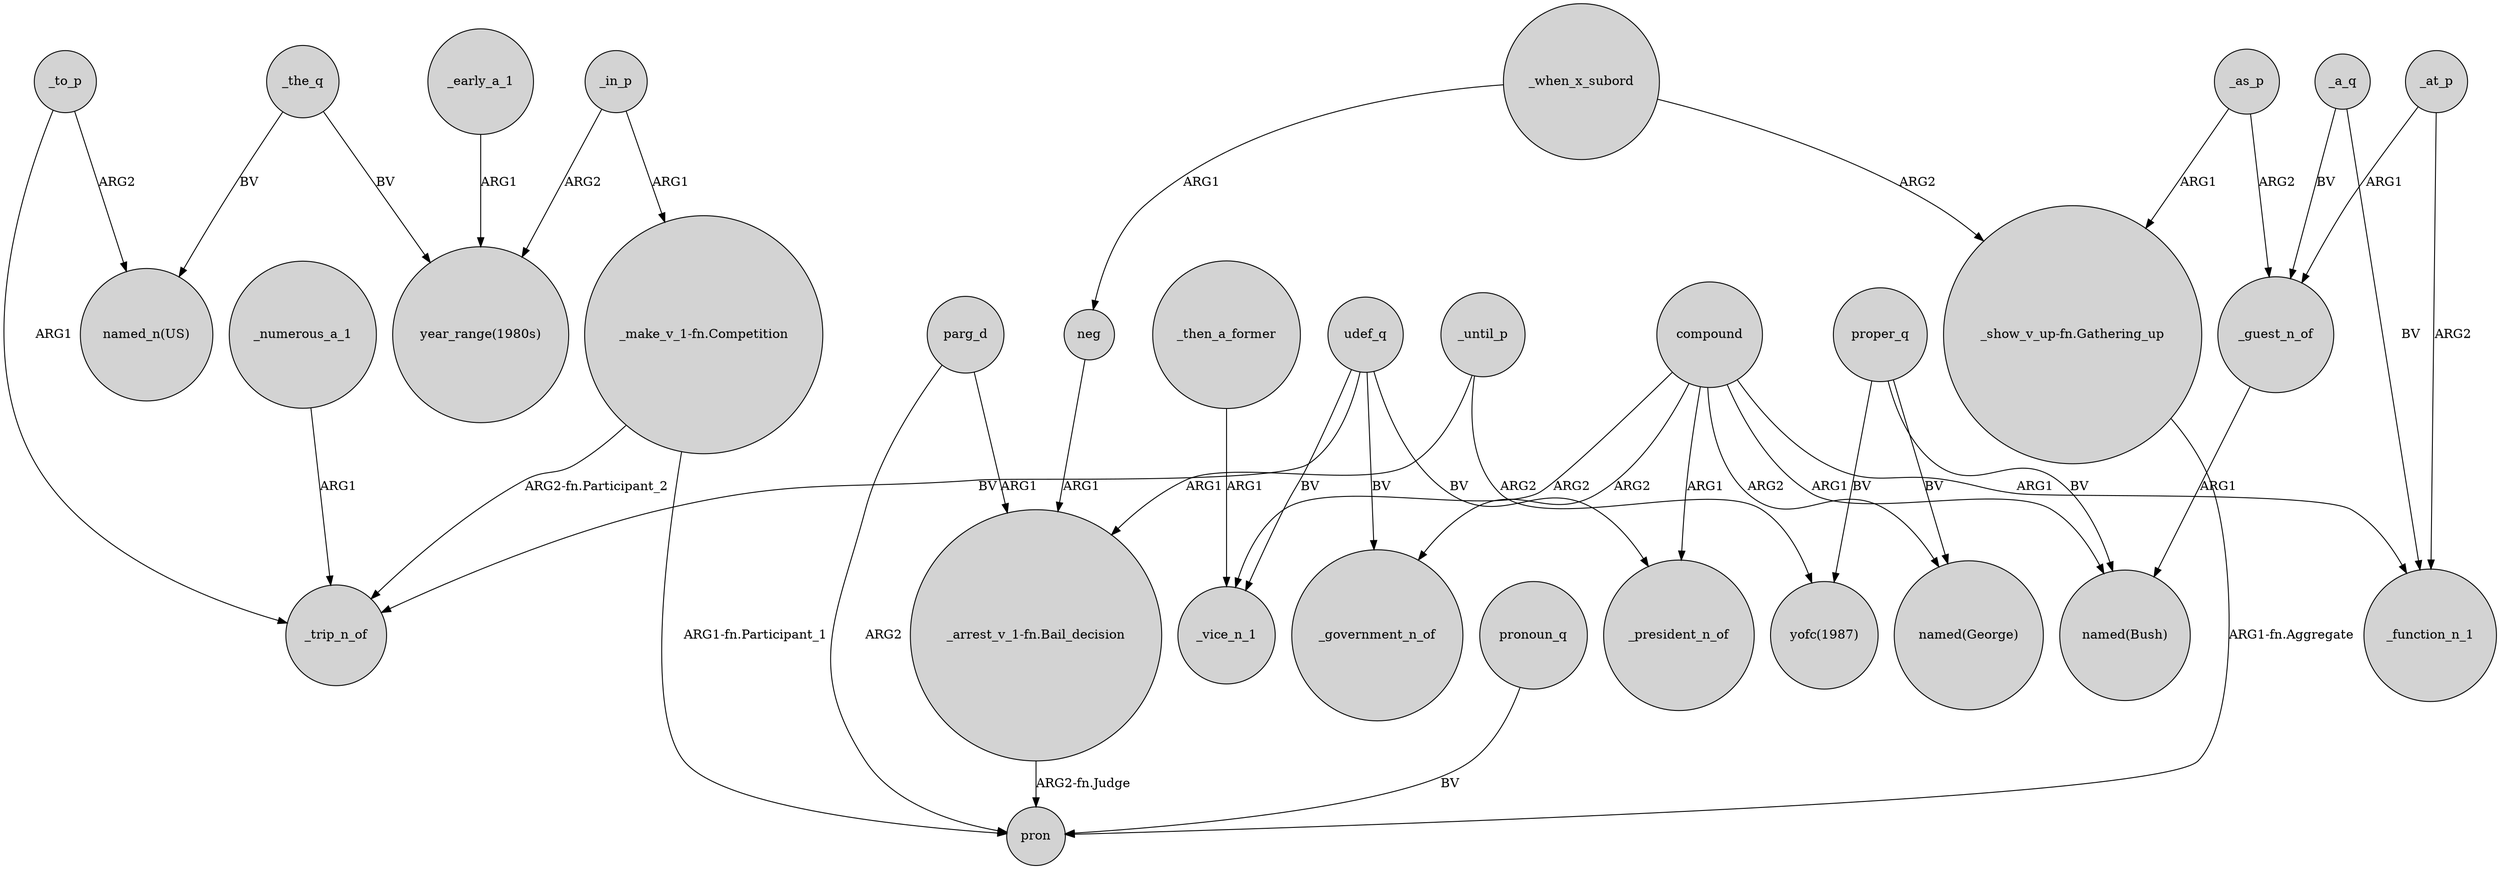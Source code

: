 digraph {
	node [shape=circle style=filled]
	_then_a_former -> _vice_n_1 [label=ARG1]
	compound -> _government_n_of [label=ARG2]
	udef_q -> _government_n_of [label=BV]
	_a_q -> _guest_n_of [label=BV]
	_the_q -> "named_n(US)" [label=BV]
	compound -> "named(Bush)" [label=ARG1]
	_in_p -> "year_range(1980s)" [label=ARG2]
	udef_q -> _trip_n_of [label=BV]
	parg_d -> pron [label=ARG2]
	_as_p -> "_show_v_up-fn.Gathering_up" [label=ARG1]
	_at_p -> _function_n_1 [label=ARG2]
	_early_a_1 -> "year_range(1980s)" [label=ARG1]
	neg -> "_arrest_v_1-fn.Bail_decision" [label=ARG1]
	_a_q -> _function_n_1 [label=BV]
	_as_p -> _guest_n_of [label=ARG2]
	_when_x_subord -> neg [label=ARG1]
	_the_q -> "year_range(1980s)" [label=BV]
	_until_p -> "yofc(1987)" [label=ARG2]
	pronoun_q -> pron [label=BV]
	_to_p -> _trip_n_of [label=ARG1]
	proper_q -> "named(Bush)" [label=BV]
	udef_q -> _vice_n_1 [label=BV]
	_to_p -> "named_n(US)" [label=ARG2]
	compound -> _function_n_1 [label=ARG1]
	proper_q -> "yofc(1987)" [label=BV]
	"_make_v_1-fn.Competition" -> pron [label="ARG1-fn.Participant_1"]
	_until_p -> "_arrest_v_1-fn.Bail_decision" [label=ARG1]
	_when_x_subord -> "_show_v_up-fn.Gathering_up" [label=ARG2]
	proper_q -> "named(George)" [label=BV]
	"_make_v_1-fn.Competition" -> _trip_n_of [label="ARG2-fn.Participant_2"]
	compound -> _vice_n_1 [label=ARG2]
	_guest_n_of -> "named(Bush)" [label=ARG1]
	parg_d -> "_arrest_v_1-fn.Bail_decision" [label=ARG1]
	compound -> _president_n_of [label=ARG1]
	"_show_v_up-fn.Gathering_up" -> pron [label="ARG1-fn.Aggregate"]
	"_arrest_v_1-fn.Bail_decision" -> pron [label="ARG2-fn.Judge"]
	udef_q -> _president_n_of [label=BV]
	_in_p -> "_make_v_1-fn.Competition" [label=ARG1]
	_numerous_a_1 -> _trip_n_of [label=ARG1]
	_at_p -> _guest_n_of [label=ARG1]
	compound -> "named(George)" [label=ARG2]
}
